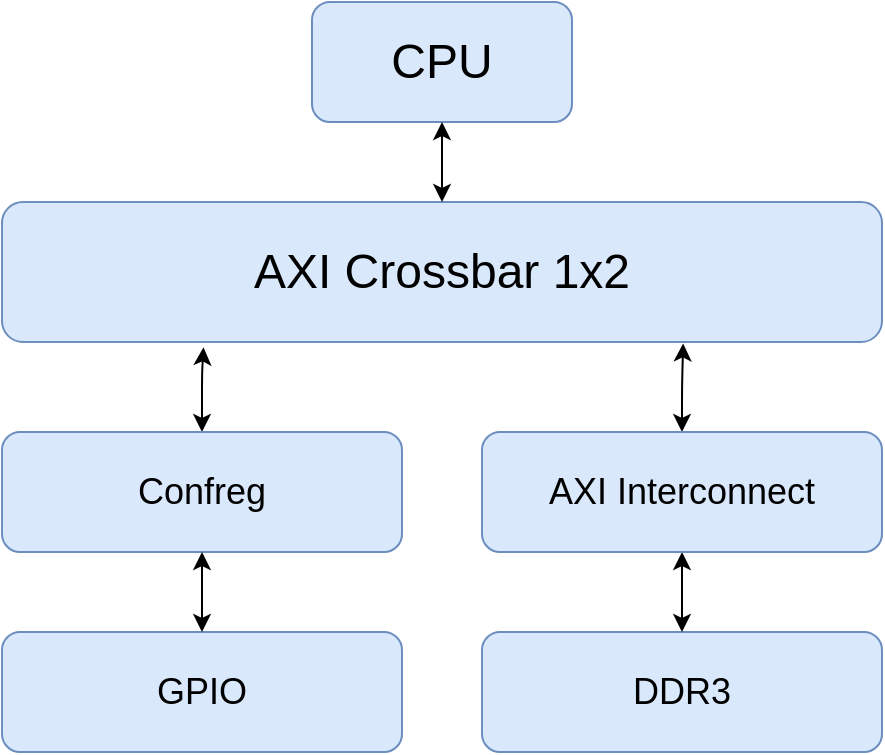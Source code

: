 <mxfile version="15.7.3" type="device"><diagram id="HDPwXgsdb4QMsT3yYTvb" name="第 1 页"><mxGraphModel dx="782" dy="539" grid="1" gridSize="10" guides="1" tooltips="1" connect="1" arrows="1" fold="1" page="1" pageScale="1" pageWidth="2339" pageHeight="3300" math="0" shadow="0"><root><mxCell id="0"/><mxCell id="1" parent="0"/><mxCell id="4LJPcDUIUvvwjppvQnP6-1" value="&lt;font style=&quot;font-size: 24px&quot;&gt;CPU&lt;/font&gt;" style="whiteSpace=wrap;html=1;rounded=1;fillColor=#dae8fc;strokeColor=#6c8ebf;" parent="1" vertex="1"><mxGeometry x="355" y="100" width="130" height="60" as="geometry"/></mxCell><mxCell id="4LJPcDUIUvvwjppvQnP6-2" value="&lt;font style=&quot;font-size: 24px&quot;&gt;AXI Crossbar 1x2&lt;/font&gt;" style="whiteSpace=wrap;html=1;rounded=1;fillColor=#dae8fc;strokeColor=#6c8ebf;" parent="1" vertex="1"><mxGeometry x="200" y="200" width="440" height="70" as="geometry"/></mxCell><mxCell id="4LJPcDUIUvvwjppvQnP6-3" value="" style="endArrow=classic;startArrow=classic;html=1;exitX=0.5;exitY=0;exitDx=0;exitDy=0;entryX=0.5;entryY=1;entryDx=0;entryDy=0;" parent="1" source="4LJPcDUIUvvwjppvQnP6-2" target="4LJPcDUIUvvwjppvQnP6-1" edge="1"><mxGeometry width="50" height="50" relative="1" as="geometry"><mxPoint x="460" y="210" as="sourcePoint"/><mxPoint x="490" y="160" as="targetPoint"/></mxGeometry></mxCell><mxCell id="-TrlKF3wKBkzHBwKj-BQ-2" style="edgeStyle=orthogonalEdgeStyle;rounded=1;orthogonalLoop=1;jettySize=auto;html=1;exitX=0.5;exitY=0;exitDx=0;exitDy=0;entryX=0.229;entryY=1.038;entryDx=0;entryDy=0;entryPerimeter=0;fontSize=18;startArrow=classic;startFill=1;" edge="1" parent="1" source="4LJPcDUIUvvwjppvQnP6-5" target="4LJPcDUIUvvwjppvQnP6-2"><mxGeometry relative="1" as="geometry"><Array as="points"><mxPoint x="300" y="286"/></Array></mxGeometry></mxCell><mxCell id="4LJPcDUIUvvwjppvQnP6-5" value="&lt;font style=&quot;font-size: 18px&quot;&gt;Confreg&lt;/font&gt;" style="whiteSpace=wrap;html=1;rounded=1;fillColor=#dae8fc;strokeColor=#6c8ebf;" parent="1" vertex="1"><mxGeometry x="200" y="315" width="200" height="60" as="geometry"/></mxCell><mxCell id="4LJPcDUIUvvwjppvQnP6-8" value="&lt;font style=&quot;font-size: 18px&quot;&gt;GPIO&lt;/font&gt;" style="whiteSpace=wrap;html=1;rounded=1;fillColor=#dae8fc;strokeColor=#6c8ebf;" parent="1" vertex="1"><mxGeometry x="200" y="415" width="200" height="60" as="geometry"/></mxCell><mxCell id="4LJPcDUIUvvwjppvQnP6-9" value="" style="endArrow=classic;startArrow=classic;html=1;exitX=0.5;exitY=0;exitDx=0;exitDy=0;entryX=0.5;entryY=1;entryDx=0;entryDy=0;" parent="1" source="4LJPcDUIUvvwjppvQnP6-8" target="4LJPcDUIUvvwjppvQnP6-5" edge="1"><mxGeometry width="50" height="50" relative="1" as="geometry"><mxPoint x="210" y="465" as="sourcePoint"/><mxPoint x="260" y="415" as="targetPoint"/></mxGeometry></mxCell><mxCell id="4LJPcDUIUvvwjppvQnP6-11" value="&lt;font style=&quot;font-size: 18px&quot;&gt;DDR3&lt;/font&gt;" style="whiteSpace=wrap;html=1;rounded=1;fillColor=#dae8fc;strokeColor=#6c8ebf;" parent="1" vertex="1"><mxGeometry x="440" y="415" width="200" height="60" as="geometry"/></mxCell><mxCell id="4LJPcDUIUvvwjppvQnP6-12" value="" style="endArrow=classic;startArrow=classic;html=1;exitX=0.5;exitY=0;exitDx=0;exitDy=0;entryX=0.5;entryY=1;entryDx=0;entryDy=0;" parent="1" source="4LJPcDUIUvvwjppvQnP6-11" target="4LJPcDUIUvvwjppvQnP6-7" edge="1"><mxGeometry width="50" height="50" relative="1" as="geometry"><mxPoint x="590" y="465" as="sourcePoint"/><mxPoint x="640" y="415" as="targetPoint"/></mxGeometry></mxCell><mxCell id="-TrlKF3wKBkzHBwKj-BQ-4" style="edgeStyle=orthogonalEdgeStyle;rounded=1;orthogonalLoop=1;jettySize=auto;html=1;entryX=0.774;entryY=1.01;entryDx=0;entryDy=0;entryPerimeter=0;fontSize=18;startArrow=classic;startFill=1;" edge="1" parent="1" source="4LJPcDUIUvvwjppvQnP6-7" target="4LJPcDUIUvvwjppvQnP6-2"><mxGeometry relative="1" as="geometry"/></mxCell><mxCell id="4LJPcDUIUvvwjppvQnP6-7" value="&lt;font style=&quot;font-size: 18px&quot;&gt;AXI Interconnect&lt;/font&gt;" style="whiteSpace=wrap;html=1;rounded=1;fillColor=#dae8fc;strokeColor=#6c8ebf;" parent="1" vertex="1"><mxGeometry x="440" y="315" width="200" height="60" as="geometry"/></mxCell></root></mxGraphModel></diagram></mxfile>
